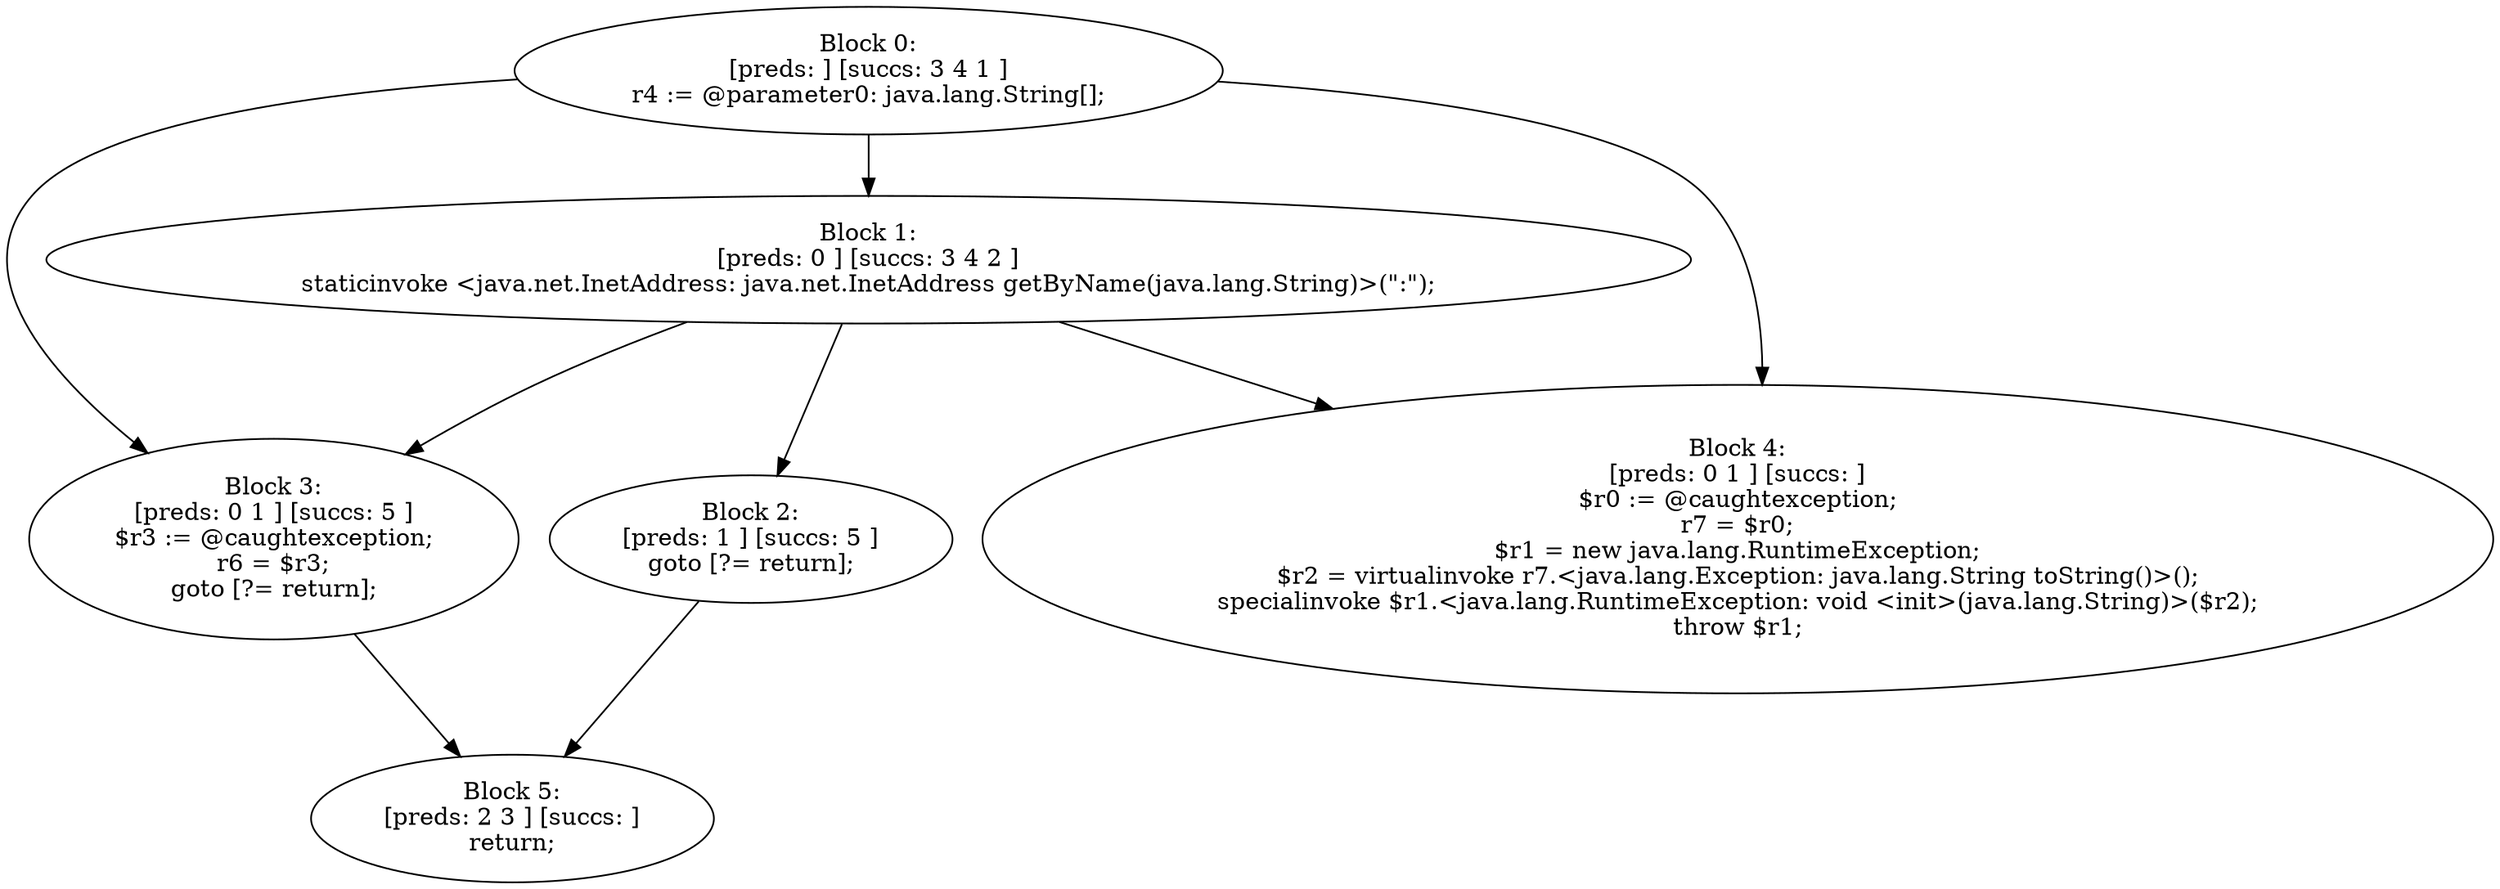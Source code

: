 digraph "unitGraph" {
    "Block 0:
[preds: ] [succs: 3 4 1 ]
r4 := @parameter0: java.lang.String[];
"
    "Block 1:
[preds: 0 ] [succs: 3 4 2 ]
staticinvoke <java.net.InetAddress: java.net.InetAddress getByName(java.lang.String)>(\":\");
"
    "Block 2:
[preds: 1 ] [succs: 5 ]
goto [?= return];
"
    "Block 3:
[preds: 0 1 ] [succs: 5 ]
$r3 := @caughtexception;
r6 = $r3;
goto [?= return];
"
    "Block 4:
[preds: 0 1 ] [succs: ]
$r0 := @caughtexception;
r7 = $r0;
$r1 = new java.lang.RuntimeException;
$r2 = virtualinvoke r7.<java.lang.Exception: java.lang.String toString()>();
specialinvoke $r1.<java.lang.RuntimeException: void <init>(java.lang.String)>($r2);
throw $r1;
"
    "Block 5:
[preds: 2 3 ] [succs: ]
return;
"
    "Block 0:
[preds: ] [succs: 3 4 1 ]
r4 := @parameter0: java.lang.String[];
"->"Block 3:
[preds: 0 1 ] [succs: 5 ]
$r3 := @caughtexception;
r6 = $r3;
goto [?= return];
";
    "Block 0:
[preds: ] [succs: 3 4 1 ]
r4 := @parameter0: java.lang.String[];
"->"Block 4:
[preds: 0 1 ] [succs: ]
$r0 := @caughtexception;
r7 = $r0;
$r1 = new java.lang.RuntimeException;
$r2 = virtualinvoke r7.<java.lang.Exception: java.lang.String toString()>();
specialinvoke $r1.<java.lang.RuntimeException: void <init>(java.lang.String)>($r2);
throw $r1;
";
    "Block 0:
[preds: ] [succs: 3 4 1 ]
r4 := @parameter0: java.lang.String[];
"->"Block 1:
[preds: 0 ] [succs: 3 4 2 ]
staticinvoke <java.net.InetAddress: java.net.InetAddress getByName(java.lang.String)>(\":\");
";
    "Block 1:
[preds: 0 ] [succs: 3 4 2 ]
staticinvoke <java.net.InetAddress: java.net.InetAddress getByName(java.lang.String)>(\":\");
"->"Block 3:
[preds: 0 1 ] [succs: 5 ]
$r3 := @caughtexception;
r6 = $r3;
goto [?= return];
";
    "Block 1:
[preds: 0 ] [succs: 3 4 2 ]
staticinvoke <java.net.InetAddress: java.net.InetAddress getByName(java.lang.String)>(\":\");
"->"Block 4:
[preds: 0 1 ] [succs: ]
$r0 := @caughtexception;
r7 = $r0;
$r1 = new java.lang.RuntimeException;
$r2 = virtualinvoke r7.<java.lang.Exception: java.lang.String toString()>();
specialinvoke $r1.<java.lang.RuntimeException: void <init>(java.lang.String)>($r2);
throw $r1;
";
    "Block 1:
[preds: 0 ] [succs: 3 4 2 ]
staticinvoke <java.net.InetAddress: java.net.InetAddress getByName(java.lang.String)>(\":\");
"->"Block 2:
[preds: 1 ] [succs: 5 ]
goto [?= return];
";
    "Block 2:
[preds: 1 ] [succs: 5 ]
goto [?= return];
"->"Block 5:
[preds: 2 3 ] [succs: ]
return;
";
    "Block 3:
[preds: 0 1 ] [succs: 5 ]
$r3 := @caughtexception;
r6 = $r3;
goto [?= return];
"->"Block 5:
[preds: 2 3 ] [succs: ]
return;
";
}
